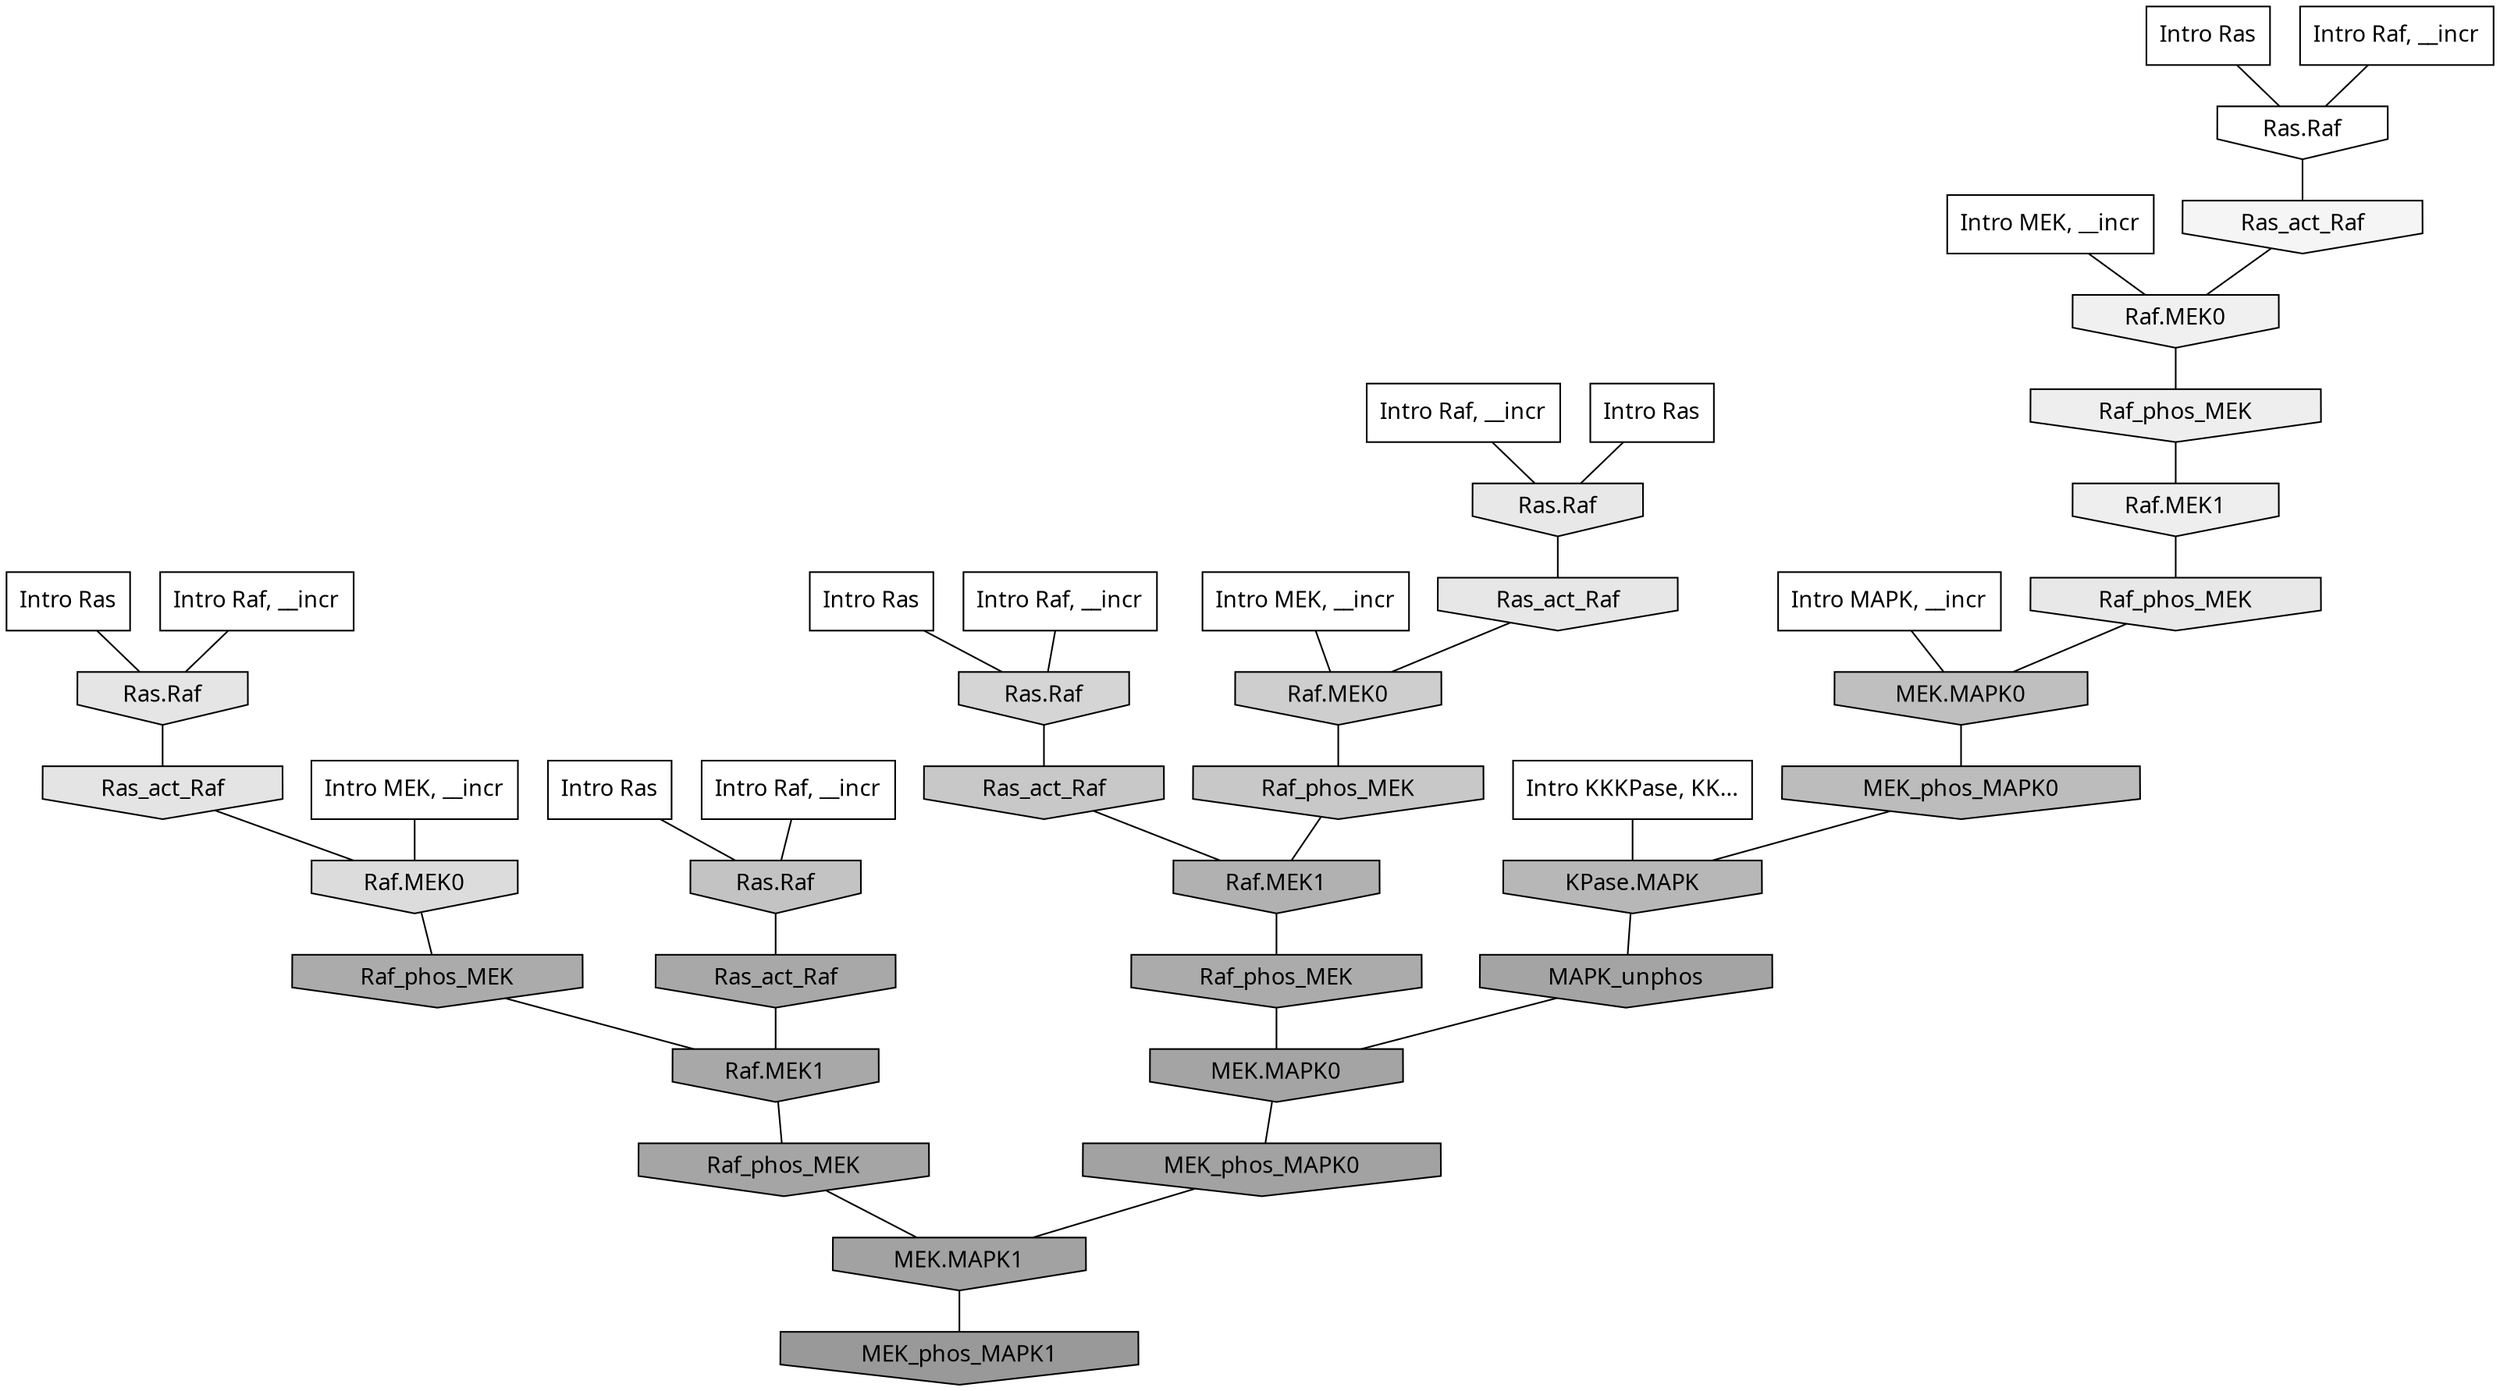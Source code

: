digraph G{
  rankdir="TB";
  ranksep=0.30;
  node [fontname="CMU Serif"];
  edge [fontname="CMU Serif"];
  
  9 [label="Intro Ras", shape=rectangle, style=filled, fillcolor="0.000 0.000 1.000"]
  
  18 [label="Intro Ras", shape=rectangle, style=filled, fillcolor="0.000 0.000 1.000"]
  
  38 [label="Intro Ras", shape=rectangle, style=filled, fillcolor="0.000 0.000 1.000"]
  
  69 [label="Intro Ras", shape=rectangle, style=filled, fillcolor="0.000 0.000 1.000"]
  
  87 [label="Intro Ras", shape=rectangle, style=filled, fillcolor="0.000 0.000 1.000"]
  
  220 [label="Intro Raf, __incr", shape=rectangle, style=filled, fillcolor="0.000 0.000 1.000"]
  
  421 [label="Intro Raf, __incr", shape=rectangle, style=filled, fillcolor="0.000 0.000 1.000"]
  
  570 [label="Intro Raf, __incr", shape=rectangle, style=filled, fillcolor="0.000 0.000 1.000"]
  
  777 [label="Intro Raf, __incr", shape=rectangle, style=filled, fillcolor="0.000 0.000 1.000"]
  
  876 [label="Intro Raf, __incr", shape=rectangle, style=filled, fillcolor="0.000 0.000 1.000"]
  
  1284 [label="Intro MEK, __incr", shape=rectangle, style=filled, fillcolor="0.000 0.000 1.000"]
  
  1351 [label="Intro MEK, __incr", shape=rectangle, style=filled, fillcolor="0.000 0.000 1.000"]
  
  1709 [label="Intro MEK, __incr", shape=rectangle, style=filled, fillcolor="0.000 0.000 1.000"]
  
  2465 [label="Intro MAPK, __incr", shape=rectangle, style=filled, fillcolor="0.000 0.000 1.000"]
  
  3183 [label="Intro KKKPase, KK...", shape=rectangle, style=filled, fillcolor="0.000 0.000 1.000"]
  
  3276 [label="Ras.Raf", shape=invhouse, style=filled, fillcolor="0.000 0.000 1.000"]
  
  3641 [label="Ras_act_Raf", shape=invhouse, style=filled, fillcolor="0.000 0.000 0.959"]
  
  3959 [label="Raf.MEK0", shape=invhouse, style=filled, fillcolor="0.000 0.000 0.938"]
  
  4106 [label="Raf_phos_MEK", shape=invhouse, style=filled, fillcolor="0.000 0.000 0.930"]
  
  4108 [label="Raf.MEK1", shape=invhouse, style=filled, fillcolor="0.000 0.000 0.930"]
  
  4439 [label="Ras.Raf", shape=invhouse, style=filled, fillcolor="0.000 0.000 0.910"]
  
  4459 [label="Raf_phos_MEK", shape=invhouse, style=filled, fillcolor="0.000 0.000 0.909"]
  
  4505 [label="Ras_act_Raf", shape=invhouse, style=filled, fillcolor="0.000 0.000 0.906"]
  
  4650 [label="Ras.Raf", shape=invhouse, style=filled, fillcolor="0.000 0.000 0.898"]
  
  4788 [label="Ras_act_Raf", shape=invhouse, style=filled, fillcolor="0.000 0.000 0.891"]
  
  5425 [label="Raf.MEK0", shape=invhouse, style=filled, fillcolor="0.000 0.000 0.860"]
  
  5928 [label="Ras.Raf", shape=invhouse, style=filled, fillcolor="0.000 0.000 0.835"]
  
  6638 [label="Raf.MEK0", shape=invhouse, style=filled, fillcolor="0.000 0.000 0.807"]
  
  7474 [label="Ras_act_Raf", shape=invhouse, style=filled, fillcolor="0.000 0.000 0.783"]
  
  7492 [label="Raf_phos_MEK", shape=invhouse, style=filled, fillcolor="0.000 0.000 0.782"]
  
  8192 [label="Ras.Raf", shape=invhouse, style=filled, fillcolor="0.000 0.000 0.764"]
  
  8748 [label="MEK.MAPK0", shape=invhouse, style=filled, fillcolor="0.000 0.000 0.750"]
  
  9173 [label="MEK_phos_MAPK0", shape=invhouse, style=filled, fillcolor="0.000 0.000 0.738"]
  
  10383 [label="KPase.MAPK", shape=invhouse, style=filled, fillcolor="0.000 0.000 0.716"]
  
  11747 [label="Raf.MEK1", shape=invhouse, style=filled, fillcolor="0.000 0.000 0.693"]
  
  13494 [label="Raf_phos_MEK", shape=invhouse, style=filled, fillcolor="0.000 0.000 0.669"]
  
  13511 [label="Raf_phos_MEK", shape=invhouse, style=filled, fillcolor="0.000 0.000 0.668"]
  
  14284 [label="Ras_act_Raf", shape=invhouse, style=filled, fillcolor="0.000 0.000 0.659"]
  
  14294 [label="Raf.MEK1", shape=invhouse, style=filled, fillcolor="0.000 0.000 0.659"]
  
  15253 [label="Raf_phos_MEK", shape=invhouse, style=filled, fillcolor="0.000 0.000 0.648"]
  
  15496 [label="MAPK_unphos", shape=invhouse, style=filled, fillcolor="0.000 0.000 0.643"]
  
  15500 [label="MEK.MAPK0", shape=invhouse, style=filled, fillcolor="0.000 0.000 0.643"]
  
  15996 [label="MEK_phos_MAPK0", shape=invhouse, style=filled, fillcolor="0.000 0.000 0.635"]
  
  15999 [label="MEK.MAPK1", shape=invhouse, style=filled, fillcolor="0.000 0.000 0.635"]
  
  17499 [label="MEK_phos_MAPK1", shape=invhouse, style=filled, fillcolor="0.000 0.000 0.600"]
  
  
  15999 -> 17499 [dir=none, color="0.000 0.000 0.000"] 
  15996 -> 15999 [dir=none, color="0.000 0.000 0.000"] 
  15500 -> 15996 [dir=none, color="0.000 0.000 0.000"] 
  15496 -> 15500 [dir=none, color="0.000 0.000 0.000"] 
  15253 -> 15999 [dir=none, color="0.000 0.000 0.000"] 
  14294 -> 15253 [dir=none, color="0.000 0.000 0.000"] 
  14284 -> 14294 [dir=none, color="0.000 0.000 0.000"] 
  13511 -> 14294 [dir=none, color="0.000 0.000 0.000"] 
  13494 -> 15500 [dir=none, color="0.000 0.000 0.000"] 
  11747 -> 13494 [dir=none, color="0.000 0.000 0.000"] 
  10383 -> 15496 [dir=none, color="0.000 0.000 0.000"] 
  9173 -> 10383 [dir=none, color="0.000 0.000 0.000"] 
  8748 -> 9173 [dir=none, color="0.000 0.000 0.000"] 
  8192 -> 14284 [dir=none, color="0.000 0.000 0.000"] 
  7492 -> 11747 [dir=none, color="0.000 0.000 0.000"] 
  7474 -> 11747 [dir=none, color="0.000 0.000 0.000"] 
  6638 -> 7492 [dir=none, color="0.000 0.000 0.000"] 
  5928 -> 7474 [dir=none, color="0.000 0.000 0.000"] 
  5425 -> 13511 [dir=none, color="0.000 0.000 0.000"] 
  4788 -> 5425 [dir=none, color="0.000 0.000 0.000"] 
  4650 -> 4788 [dir=none, color="0.000 0.000 0.000"] 
  4505 -> 6638 [dir=none, color="0.000 0.000 0.000"] 
  4459 -> 8748 [dir=none, color="0.000 0.000 0.000"] 
  4439 -> 4505 [dir=none, color="0.000 0.000 0.000"] 
  4108 -> 4459 [dir=none, color="0.000 0.000 0.000"] 
  4106 -> 4108 [dir=none, color="0.000 0.000 0.000"] 
  3959 -> 4106 [dir=none, color="0.000 0.000 0.000"] 
  3641 -> 3959 [dir=none, color="0.000 0.000 0.000"] 
  3276 -> 3641 [dir=none, color="0.000 0.000 0.000"] 
  3183 -> 10383 [dir=none, color="0.000 0.000 0.000"] 
  2465 -> 8748 [dir=none, color="0.000 0.000 0.000"] 
  1709 -> 6638 [dir=none, color="0.000 0.000 0.000"] 
  1351 -> 5425 [dir=none, color="0.000 0.000 0.000"] 
  1284 -> 3959 [dir=none, color="0.000 0.000 0.000"] 
  876 -> 4650 [dir=none, color="0.000 0.000 0.000"] 
  777 -> 3276 [dir=none, color="0.000 0.000 0.000"] 
  570 -> 8192 [dir=none, color="0.000 0.000 0.000"] 
  421 -> 4439 [dir=none, color="0.000 0.000 0.000"] 
  220 -> 5928 [dir=none, color="0.000 0.000 0.000"] 
  87 -> 4439 [dir=none, color="0.000 0.000 0.000"] 
  69 -> 3276 [dir=none, color="0.000 0.000 0.000"] 
  38 -> 8192 [dir=none, color="0.000 0.000 0.000"] 
  18 -> 5928 [dir=none, color="0.000 0.000 0.000"] 
  9 -> 4650 [dir=none, color="0.000 0.000 0.000"] 
  
  }
